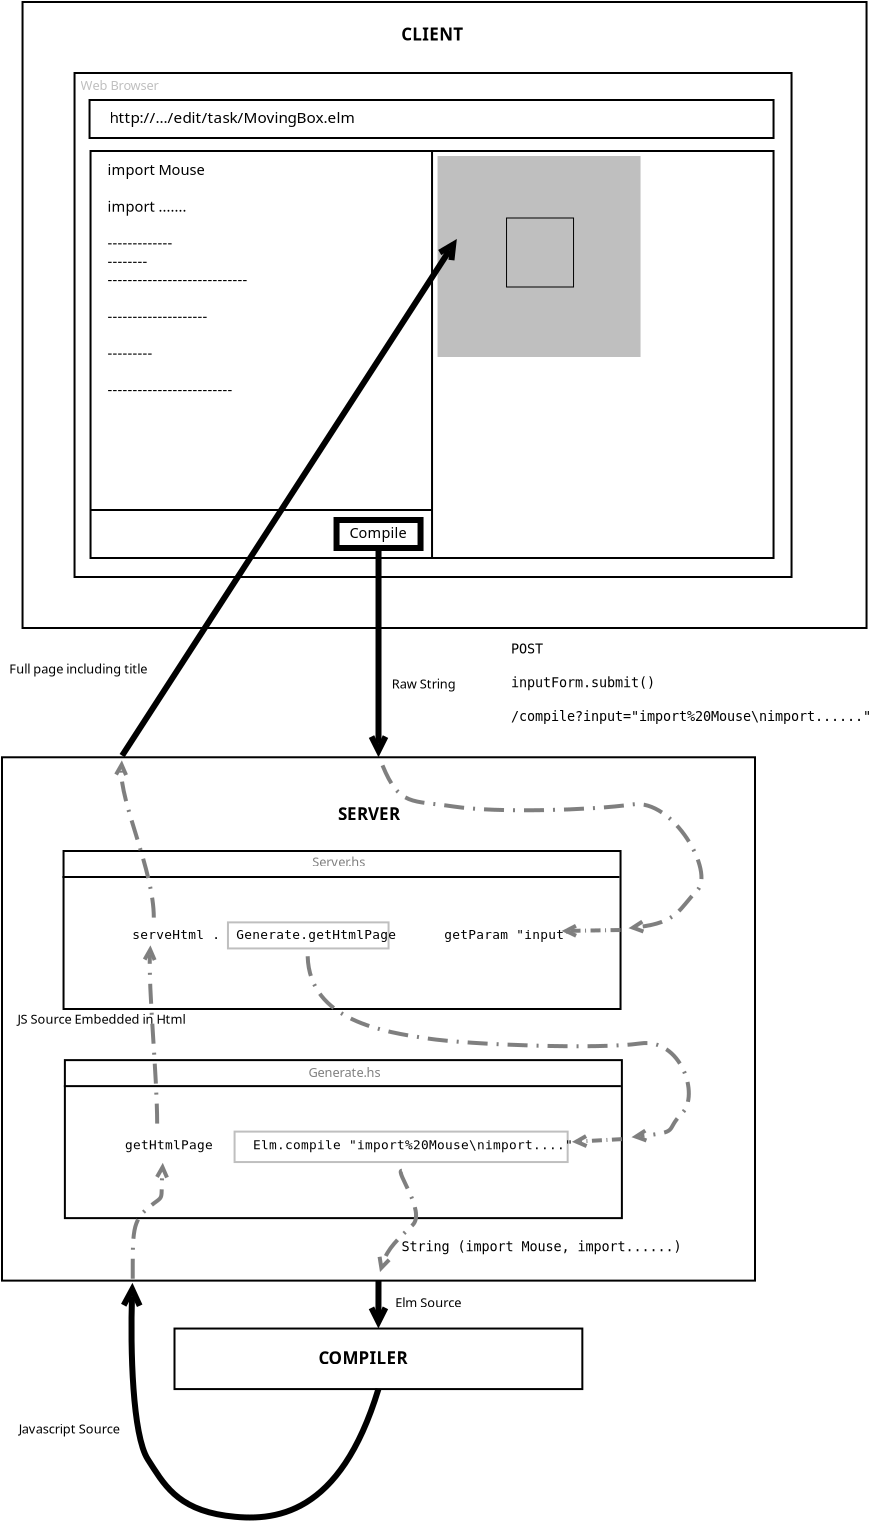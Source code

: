 <?xml version="1.0" encoding="UTF-8"?>
<dia:diagram xmlns:dia="http://www.lysator.liu.se/~alla/dia/">
  <dia:layer name="Background" visible="true" active="true">
    <dia:group>
      <dia:object type="Standard - Box" version="0" id="O0">
        <dia:attribute name="obj_pos">
          <dia:point val="6.7,1.2"/>
        </dia:attribute>
        <dia:attribute name="obj_bb">
          <dia:rectangle val="6.65,1.15;48.95,32.55"/>
        </dia:attribute>
        <dia:attribute name="elem_corner">
          <dia:point val="6.7,1.2"/>
        </dia:attribute>
        <dia:attribute name="elem_width">
          <dia:real val="42.2"/>
        </dia:attribute>
        <dia:attribute name="elem_height">
          <dia:real val="31.3"/>
        </dia:attribute>
        <dia:attribute name="show_background">
          <dia:boolean val="true"/>
        </dia:attribute>
      </dia:object>
      <dia:group>
        <dia:group>
          <dia:group>
            <dia:object type="Standard - Box" version="0" id="O1">
              <dia:attribute name="obj_pos">
                <dia:point val="9.3,4.75"/>
              </dia:attribute>
              <dia:attribute name="obj_bb">
                <dia:rectangle val="9.25,4.7;45.2,30"/>
              </dia:attribute>
              <dia:attribute name="elem_corner">
                <dia:point val="9.3,4.75"/>
              </dia:attribute>
              <dia:attribute name="elem_width">
                <dia:real val="35.85"/>
              </dia:attribute>
              <dia:attribute name="elem_height">
                <dia:real val="25.2"/>
              </dia:attribute>
              <dia:attribute name="show_background">
                <dia:boolean val="true"/>
              </dia:attribute>
            </dia:object>
            <dia:object type="Standard - Box" version="0" id="O2">
              <dia:attribute name="obj_pos">
                <dia:point val="10.05,6.1"/>
              </dia:attribute>
              <dia:attribute name="obj_bb">
                <dia:rectangle val="10,6.05;44.3,8.05"/>
              </dia:attribute>
              <dia:attribute name="elem_corner">
                <dia:point val="10.05,6.1"/>
              </dia:attribute>
              <dia:attribute name="elem_width">
                <dia:real val="34.2"/>
              </dia:attribute>
              <dia:attribute name="elem_height">
                <dia:real val="1.9"/>
              </dia:attribute>
              <dia:attribute name="show_background">
                <dia:boolean val="true"/>
              </dia:attribute>
            </dia:object>
            <dia:object type="Standard - Text" version="1" id="O3">
              <dia:attribute name="obj_pos">
                <dia:point val="11.05,7.25"/>
              </dia:attribute>
              <dia:attribute name="obj_bb">
                <dia:rectangle val="11.05,6.54;23.823,7.433"/>
              </dia:attribute>
              <dia:attribute name="text">
                <dia:composite type="text">
                  <dia:attribute name="string">
                    <dia:string>#http://.../edit/task/MovingBox.elm#</dia:string>
                  </dia:attribute>
                  <dia:attribute name="font">
                    <dia:font family="sans" style="0" name="Helvetica"/>
                  </dia:attribute>
                  <dia:attribute name="height">
                    <dia:real val="0.955"/>
                  </dia:attribute>
                  <dia:attribute name="pos">
                    <dia:point val="11.05,7.25"/>
                  </dia:attribute>
                  <dia:attribute name="color">
                    <dia:color val="#000000"/>
                  </dia:attribute>
                  <dia:attribute name="alignment">
                    <dia:enum val="0"/>
                  </dia:attribute>
                </dia:composite>
              </dia:attribute>
              <dia:attribute name="valign">
                <dia:enum val="3"/>
              </dia:attribute>
            </dia:object>
          </dia:group>
          <dia:object type="Standard - Box" version="0" id="O4">
            <dia:attribute name="obj_pos">
              <dia:point val="10.1,8.65"/>
            </dia:attribute>
            <dia:attribute name="obj_bb">
              <dia:rectangle val="10.05,8.6;44.3,29.05"/>
            </dia:attribute>
            <dia:attribute name="elem_corner">
              <dia:point val="10.1,8.65"/>
            </dia:attribute>
            <dia:attribute name="elem_width">
              <dia:real val="34.15"/>
            </dia:attribute>
            <dia:attribute name="elem_height">
              <dia:real val="20.35"/>
            </dia:attribute>
            <dia:attribute name="show_background">
              <dia:boolean val="true"/>
            </dia:attribute>
          </dia:object>
        </dia:group>
        <dia:object type="Standard - Line" version="0" id="O5">
          <dia:attribute name="obj_pos">
            <dia:point val="27.175,8.65"/>
          </dia:attribute>
          <dia:attribute name="obj_bb">
            <dia:rectangle val="27.125,8.6;27.225,29.05"/>
          </dia:attribute>
          <dia:attribute name="conn_endpoints">
            <dia:point val="27.175,8.65"/>
            <dia:point val="27.175,29"/>
          </dia:attribute>
          <dia:attribute name="numcp">
            <dia:int val="1"/>
          </dia:attribute>
        </dia:object>
        <dia:object type="Standard - Line" version="0" id="O6">
          <dia:attribute name="obj_pos">
            <dia:point val="27.225,17.35"/>
          </dia:attribute>
          <dia:attribute name="obj_bb">
            <dia:rectangle val="27.225,17.35;27.225,17.35"/>
          </dia:attribute>
          <dia:attribute name="conn_endpoints">
            <dia:point val="27.225,17.35"/>
            <dia:point val="27.225,17.35"/>
          </dia:attribute>
          <dia:attribute name="numcp">
            <dia:int val="1"/>
          </dia:attribute>
        </dia:object>
      </dia:group>
      <dia:object type="Standard - Text" version="1" id="O7">
        <dia:attribute name="obj_pos">
          <dia:point val="27.225,17.35"/>
        </dia:attribute>
        <dia:attribute name="obj_bb">
          <dia:rectangle val="27.225,16.755;27.225,17.503"/>
        </dia:attribute>
        <dia:attribute name="text">
          <dia:composite type="text">
            <dia:attribute name="string">
              <dia:string>##</dia:string>
            </dia:attribute>
            <dia:attribute name="font">
              <dia:font family="sans" style="0" name="Helvetica"/>
            </dia:attribute>
            <dia:attribute name="height">
              <dia:real val="0.8"/>
            </dia:attribute>
            <dia:attribute name="pos">
              <dia:point val="27.225,17.35"/>
            </dia:attribute>
            <dia:attribute name="color">
              <dia:color val="#000000"/>
            </dia:attribute>
            <dia:attribute name="alignment">
              <dia:enum val="0"/>
            </dia:attribute>
          </dia:composite>
        </dia:attribute>
        <dia:attribute name="valign">
          <dia:enum val="3"/>
        </dia:attribute>
      </dia:object>
      <dia:object type="Standard - Text" version="1" id="O8">
        <dia:attribute name="obj_pos">
          <dia:point val="27.225,17.35"/>
        </dia:attribute>
        <dia:attribute name="obj_bb">
          <dia:rectangle val="27.225,16.755;27.225,17.503"/>
        </dia:attribute>
        <dia:attribute name="text">
          <dia:composite type="text">
            <dia:attribute name="string">
              <dia:string>##</dia:string>
            </dia:attribute>
            <dia:attribute name="font">
              <dia:font family="sans" style="0" name="Helvetica"/>
            </dia:attribute>
            <dia:attribute name="height">
              <dia:real val="0.8"/>
            </dia:attribute>
            <dia:attribute name="pos">
              <dia:point val="27.225,17.35"/>
            </dia:attribute>
            <dia:attribute name="color">
              <dia:color val="#000000"/>
            </dia:attribute>
            <dia:attribute name="alignment">
              <dia:enum val="0"/>
            </dia:attribute>
          </dia:composite>
        </dia:attribute>
        <dia:attribute name="valign">
          <dia:enum val="3"/>
        </dia:attribute>
      </dia:object>
      <dia:object type="Standard - Text" version="1" id="O9">
        <dia:attribute name="obj_pos">
          <dia:point val="10.95,9.85"/>
        </dia:attribute>
        <dia:attribute name="obj_bb">
          <dia:rectangle val="10.95,9.168;18.37,21.023"/>
        </dia:attribute>
        <dia:attribute name="text">
          <dia:composite type="text">
            <dia:attribute name="string">
              <dia:string>#import Mouse

import ....... 

-------------
--------
----------------------------

--------------------

---------

-------------------------#</dia:string>
            </dia:attribute>
            <dia:attribute name="font">
              <dia:font family="sans" style="0" name="Helvetica"/>
            </dia:attribute>
            <dia:attribute name="height">
              <dia:real val="0.917"/>
            </dia:attribute>
            <dia:attribute name="pos">
              <dia:point val="10.95,9.85"/>
            </dia:attribute>
            <dia:attribute name="color">
              <dia:color val="#000000"/>
            </dia:attribute>
            <dia:attribute name="alignment">
              <dia:enum val="0"/>
            </dia:attribute>
          </dia:composite>
        </dia:attribute>
        <dia:attribute name="valign">
          <dia:enum val="3"/>
        </dia:attribute>
      </dia:object>
      <dia:object type="Standard - Box" version="0" id="O10">
        <dia:attribute name="obj_pos">
          <dia:point val="22.4,27.1"/>
        </dia:attribute>
        <dia:attribute name="obj_bb">
          <dia:rectangle val="22.25,26.95;26.75,28.65"/>
        </dia:attribute>
        <dia:attribute name="elem_corner">
          <dia:point val="22.4,27.1"/>
        </dia:attribute>
        <dia:attribute name="elem_width">
          <dia:real val="4.2"/>
        </dia:attribute>
        <dia:attribute name="elem_height">
          <dia:real val="1.4"/>
        </dia:attribute>
        <dia:attribute name="border_width">
          <dia:real val="0.3"/>
        </dia:attribute>
        <dia:attribute name="show_background">
          <dia:boolean val="true"/>
        </dia:attribute>
      </dia:object>
      <dia:object type="Standard - Text" version="1" id="O11">
        <dia:attribute name="obj_pos">
          <dia:point val="23.05,28"/>
        </dia:attribute>
        <dia:attribute name="obj_bb">
          <dia:rectangle val="23.05,27.325;26.012,28.172"/>
        </dia:attribute>
        <dia:attribute name="text">
          <dia:composite type="text">
            <dia:attribute name="string">
              <dia:string>#Compile#</dia:string>
            </dia:attribute>
            <dia:attribute name="font">
              <dia:font family="sans" style="0" name="Helvetica"/>
            </dia:attribute>
            <dia:attribute name="height">
              <dia:real val="0.906"/>
            </dia:attribute>
            <dia:attribute name="pos">
              <dia:point val="23.05,28"/>
            </dia:attribute>
            <dia:attribute name="color">
              <dia:color val="#000000"/>
            </dia:attribute>
            <dia:attribute name="alignment">
              <dia:enum val="0"/>
            </dia:attribute>
          </dia:composite>
        </dia:attribute>
        <dia:attribute name="valign">
          <dia:enum val="3"/>
        </dia:attribute>
      </dia:object>
      <dia:object type="Standard - Line" version="0" id="O12">
        <dia:attribute name="obj_pos">
          <dia:point val="27.2,26.6"/>
        </dia:attribute>
        <dia:attribute name="obj_bb">
          <dia:rectangle val="10.05,26.55;27.25,26.65"/>
        </dia:attribute>
        <dia:attribute name="conn_endpoints">
          <dia:point val="27.2,26.6"/>
          <dia:point val="10.1,26.6"/>
        </dia:attribute>
        <dia:attribute name="numcp">
          <dia:int val="1"/>
        </dia:attribute>
      </dia:object>
      <dia:object type="Standard - Box" version="0" id="O13">
        <dia:attribute name="obj_pos">
          <dia:point val="27.5,8.95"/>
        </dia:attribute>
        <dia:attribute name="obj_bb">
          <dia:rectangle val="27.45,8.9;37.6,18.95"/>
        </dia:attribute>
        <dia:attribute name="elem_corner">
          <dia:point val="27.5,8.95"/>
        </dia:attribute>
        <dia:attribute name="elem_width">
          <dia:real val="10.05"/>
        </dia:attribute>
        <dia:attribute name="elem_height">
          <dia:real val="9.95"/>
        </dia:attribute>
        <dia:attribute name="border_width">
          <dia:real val="0.1"/>
        </dia:attribute>
        <dia:attribute name="border_color">
          <dia:color val="#bfbfbf"/>
        </dia:attribute>
        <dia:attribute name="inner_color">
          <dia:color val="#bfbfbf"/>
        </dia:attribute>
        <dia:attribute name="show_background">
          <dia:boolean val="true"/>
        </dia:attribute>
      </dia:object>
      <dia:object type="Standard - Box" version="0" id="O14">
        <dia:attribute name="obj_pos">
          <dia:point val="30.9,12"/>
        </dia:attribute>
        <dia:attribute name="obj_bb">
          <dia:rectangle val="30.875,11.975;34.275,15.475"/>
        </dia:attribute>
        <dia:attribute name="elem_corner">
          <dia:point val="30.9,12"/>
        </dia:attribute>
        <dia:attribute name="elem_width">
          <dia:real val="3.35"/>
        </dia:attribute>
        <dia:attribute name="elem_height">
          <dia:real val="3.45"/>
        </dia:attribute>
        <dia:attribute name="border_width">
          <dia:real val="0.05"/>
        </dia:attribute>
        <dia:attribute name="inner_color">
          <dia:color val="#bfbfbf"/>
        </dia:attribute>
        <dia:attribute name="show_background">
          <dia:boolean val="true"/>
        </dia:attribute>
      </dia:object>
      <dia:object type="Standard - Text" version="1" id="O15">
        <dia:attribute name="obj_pos">
          <dia:point val="25.635,3.12"/>
        </dia:attribute>
        <dia:attribute name="obj_bb">
          <dia:rectangle val="25.635,2.33;28.983,3.322"/>
        </dia:attribute>
        <dia:attribute name="text">
          <dia:composite type="text">
            <dia:attribute name="string">
              <dia:string>#CLIENT#</dia:string>
            </dia:attribute>
            <dia:attribute name="font">
              <dia:font family="sans" style="80" name="Helvetica-Bold"/>
            </dia:attribute>
            <dia:attribute name="height">
              <dia:real val="1.061"/>
            </dia:attribute>
            <dia:attribute name="pos">
              <dia:point val="25.635,3.12"/>
            </dia:attribute>
            <dia:attribute name="color">
              <dia:color val="#000000"/>
            </dia:attribute>
            <dia:attribute name="alignment">
              <dia:enum val="0"/>
            </dia:attribute>
          </dia:composite>
        </dia:attribute>
        <dia:attribute name="valign">
          <dia:enum val="3"/>
        </dia:attribute>
      </dia:object>
      <dia:object type="Standard - Text" version="1" id="O16">
        <dia:attribute name="obj_pos">
          <dia:point val="9.6,5.6"/>
        </dia:attribute>
        <dia:attribute name="obj_bb">
          <dia:rectangle val="9.6,5.005;13.793,5.753"/>
        </dia:attribute>
        <dia:attribute name="text">
          <dia:composite type="text">
            <dia:attribute name="string">
              <dia:string>#Web Browser#</dia:string>
            </dia:attribute>
            <dia:attribute name="font">
              <dia:font family="sans" style="0" name="Helvetica"/>
            </dia:attribute>
            <dia:attribute name="height">
              <dia:real val="0.8"/>
            </dia:attribute>
            <dia:attribute name="pos">
              <dia:point val="9.6,5.6"/>
            </dia:attribute>
            <dia:attribute name="color">
              <dia:color val="#bfbfbf"/>
            </dia:attribute>
            <dia:attribute name="alignment">
              <dia:enum val="0"/>
            </dia:attribute>
          </dia:composite>
        </dia:attribute>
        <dia:attribute name="valign">
          <dia:enum val="3"/>
        </dia:attribute>
      </dia:object>
    </dia:group>
    <dia:object type="Standard - Box" version="0" id="O17">
      <dia:attribute name="obj_pos">
        <dia:point val="5.673,38.964"/>
      </dia:attribute>
      <dia:attribute name="obj_bb">
        <dia:rectangle val="5.623,38.914;43.373,65.18"/>
      </dia:attribute>
      <dia:attribute name="elem_corner">
        <dia:point val="5.673,38.964"/>
      </dia:attribute>
      <dia:attribute name="elem_width">
        <dia:real val="37.65"/>
      </dia:attribute>
      <dia:attribute name="elem_height">
        <dia:real val="26.167"/>
      </dia:attribute>
      <dia:attribute name="show_background">
        <dia:boolean val="true"/>
      </dia:attribute>
    </dia:object>
    <dia:group>
      <dia:object type="Standard - Box" version="0" id="O18">
        <dia:attribute name="obj_pos">
          <dia:point val="8.75,43.65"/>
        </dia:attribute>
        <dia:attribute name="obj_bb">
          <dia:rectangle val="8.7,43.6;36.65,51.6"/>
        </dia:attribute>
        <dia:attribute name="elem_corner">
          <dia:point val="8.75,43.65"/>
        </dia:attribute>
        <dia:attribute name="elem_width">
          <dia:real val="27.85"/>
        </dia:attribute>
        <dia:attribute name="elem_height">
          <dia:real val="7.9"/>
        </dia:attribute>
        <dia:attribute name="show_background">
          <dia:boolean val="true"/>
        </dia:attribute>
      </dia:object>
      <dia:object type="Standard - Line" version="0" id="O19">
        <dia:attribute name="obj_pos">
          <dia:point val="8.7,44.95"/>
        </dia:attribute>
        <dia:attribute name="obj_bb">
          <dia:rectangle val="8.65,44.9;36.6,45"/>
        </dia:attribute>
        <dia:attribute name="conn_endpoints">
          <dia:point val="8.7,44.95"/>
          <dia:point val="36.55,44.95"/>
        </dia:attribute>
        <dia:attribute name="numcp">
          <dia:int val="1"/>
        </dia:attribute>
      </dia:object>
    </dia:group>
    <dia:object type="Standard - Text" version="1" id="O20">
      <dia:attribute name="obj_pos">
        <dia:point val="21.191,44.424"/>
      </dia:attribute>
      <dia:attribute name="obj_bb">
        <dia:rectangle val="21.191,43.829;24.176,44.576"/>
      </dia:attribute>
      <dia:attribute name="text">
        <dia:composite type="text">
          <dia:attribute name="string">
            <dia:string>#Server.hs#</dia:string>
          </dia:attribute>
          <dia:attribute name="font">
            <dia:font family="sans" style="0" name="Helvetica"/>
          </dia:attribute>
          <dia:attribute name="height">
            <dia:real val="0.8"/>
          </dia:attribute>
          <dia:attribute name="pos">
            <dia:point val="21.191,44.424"/>
          </dia:attribute>
          <dia:attribute name="color">
            <dia:color val="#7f7f7f"/>
          </dia:attribute>
          <dia:attribute name="alignment">
            <dia:enum val="0"/>
          </dia:attribute>
        </dia:composite>
      </dia:attribute>
      <dia:attribute name="valign">
        <dia:enum val="3"/>
      </dia:attribute>
    </dia:object>
    <dia:object type="Standard - Box" version="0" id="O21">
      <dia:attribute name="obj_pos">
        <dia:point val="16.971,47.219"/>
      </dia:attribute>
      <dia:attribute name="obj_bb">
        <dia:rectangle val="16.921,47.169;25.051,48.573"/>
      </dia:attribute>
      <dia:attribute name="elem_corner">
        <dia:point val="16.971,47.219"/>
      </dia:attribute>
      <dia:attribute name="elem_width">
        <dia:real val="8.03"/>
      </dia:attribute>
      <dia:attribute name="elem_height">
        <dia:real val="1.303"/>
      </dia:attribute>
      <dia:attribute name="border_width">
        <dia:real val="0.1"/>
      </dia:attribute>
      <dia:attribute name="border_color">
        <dia:color val="#bfbfbf"/>
      </dia:attribute>
      <dia:attribute name="show_background">
        <dia:boolean val="true"/>
      </dia:attribute>
    </dia:object>
    <dia:object type="Standard - Text" version="1" id="O22">
      <dia:attribute name="obj_pos">
        <dia:point val="12.18,48.05"/>
      </dia:attribute>
      <dia:attribute name="obj_bb">
        <dia:rectangle val="12.18,47.436;33.373,48.24"/>
      </dia:attribute>
      <dia:attribute name="text">
        <dia:composite type="text">
          <dia:attribute name="string">
            <dia:string>#serveHtml .  Generate.getHtmlPage      getParam "input"#</dia:string>
          </dia:attribute>
          <dia:attribute name="font">
            <dia:font family="monospace" style="0" name="Courier"/>
          </dia:attribute>
          <dia:attribute name="height">
            <dia:real val="0.8"/>
          </dia:attribute>
          <dia:attribute name="pos">
            <dia:point val="12.18,48.05"/>
          </dia:attribute>
          <dia:attribute name="color">
            <dia:color val="#000000"/>
          </dia:attribute>
          <dia:attribute name="alignment">
            <dia:enum val="0"/>
          </dia:attribute>
        </dia:composite>
      </dia:attribute>
      <dia:attribute name="valign">
        <dia:enum val="3"/>
      </dia:attribute>
    </dia:object>
    <dia:object type="Standard - Text" version="1" id="O23">
      <dia:attribute name="obj_pos">
        <dia:point val="22.472,42.108"/>
      </dia:attribute>
      <dia:attribute name="obj_bb">
        <dia:rectangle val="22.472,41.318;26.207,42.31"/>
      </dia:attribute>
      <dia:attribute name="text">
        <dia:composite type="text">
          <dia:attribute name="string">
            <dia:string>#SERVER#</dia:string>
          </dia:attribute>
          <dia:attribute name="font">
            <dia:font family="sans" style="80" name="Helvetica-Bold"/>
          </dia:attribute>
          <dia:attribute name="height">
            <dia:real val="1.061"/>
          </dia:attribute>
          <dia:attribute name="pos">
            <dia:point val="22.472,42.108"/>
          </dia:attribute>
          <dia:attribute name="color">
            <dia:color val="#000000"/>
          </dia:attribute>
          <dia:attribute name="alignment">
            <dia:enum val="0"/>
          </dia:attribute>
        </dia:composite>
      </dia:attribute>
      <dia:attribute name="valign">
        <dia:enum val="3"/>
      </dia:attribute>
    </dia:object>
    <dia:object type="Standard - BezierLine" version="0" id="O24">
      <dia:attribute name="obj_pos">
        <dia:point val="24.699,39.369"/>
      </dia:attribute>
      <dia:attribute name="obj_bb">
        <dia:rectangle val="24.569,39.239;40.746,47.825"/>
      </dia:attribute>
      <dia:attribute name="bez_points">
        <dia:point val="24.699,39.369"/>
        <dia:point val="25.54,41.43"/>
        <dia:point val="26.158,41.108"/>
        <dia:point val="28.27,41.428"/>
        <dia:point val="30.381,41.748"/>
        <dia:point val="35.146,41.62"/>
        <dia:point val="37.196,41.32"/>
        <dia:point val="39.246,41.02"/>
        <dia:point val="41.331,44.722"/>
        <dia:point val="40.431,45.622"/>
        <dia:point val="39.531,46.522"/>
        <dia:point val="39.493,47.228"/>
        <dia:point val="36.998,47.508"/>
      </dia:attribute>
      <dia:attribute name="corner_types">
        <dia:enum val="0"/>
        <dia:enum val="0"/>
        <dia:enum val="0"/>
        <dia:enum val="1"/>
        <dia:enum val="0"/>
      </dia:attribute>
      <dia:attribute name="line_color">
        <dia:color val="#7f7f7f"/>
      </dia:attribute>
      <dia:attribute name="line_width">
        <dia:real val="0.2"/>
      </dia:attribute>
      <dia:attribute name="line_style">
        <dia:enum val="2"/>
      </dia:attribute>
      <dia:attribute name="end_arrow">
        <dia:enum val="1"/>
      </dia:attribute>
      <dia:attribute name="end_arrow_length">
        <dia:real val="0.5"/>
      </dia:attribute>
      <dia:attribute name="end_arrow_width">
        <dia:real val="0.5"/>
      </dia:attribute>
    </dia:object>
    <dia:object type="Standard - Line" version="0" id="O25">
      <dia:attribute name="obj_pos">
        <dia:point val="24.5,28.64"/>
      </dia:attribute>
      <dia:attribute name="obj_bb">
        <dia:rectangle val="23.905,28.489;25.091,39.299"/>
      </dia:attribute>
      <dia:attribute name="conn_endpoints">
        <dia:point val="24.5,28.64"/>
        <dia:point val="24.498,38.964"/>
      </dia:attribute>
      <dia:attribute name="numcp">
        <dia:int val="1"/>
      </dia:attribute>
      <dia:attribute name="line_width">
        <dia:real val="0.3"/>
      </dia:attribute>
      <dia:attribute name="end_arrow">
        <dia:enum val="1"/>
      </dia:attribute>
      <dia:attribute name="end_arrow_length">
        <dia:real val="0.7"/>
      </dia:attribute>
      <dia:attribute name="end_arrow_width">
        <dia:real val="0.7"/>
      </dia:attribute>
      <dia:connections>
        <dia:connection handle="0" to="O10" connection="8"/>
        <dia:connection handle="1" to="O17" connection="1"/>
      </dia:connections>
    </dia:object>
    <dia:object type="Standard - Text" version="1" id="O26">
      <dia:attribute name="obj_pos">
        <dia:point val="31.119,33.779"/>
      </dia:attribute>
      <dia:attribute name="obj_bb">
        <dia:rectangle val="31.119,33.151;49.343,37.309"/>
      </dia:attribute>
      <dia:attribute name="text">
        <dia:composite type="text">
          <dia:attribute name="string">
            <dia:string>#POST 

inputForm.submit()

/compile?input="import%20Mouse\nimport......"#</dia:string>
          </dia:attribute>
          <dia:attribute name="font">
            <dia:font family="monospace" style="0" name="Courier"/>
          </dia:attribute>
          <dia:attribute name="height">
            <dia:real val="0.842"/>
          </dia:attribute>
          <dia:attribute name="pos">
            <dia:point val="31.119,33.779"/>
          </dia:attribute>
          <dia:attribute name="color">
            <dia:color val="#000000"/>
          </dia:attribute>
          <dia:attribute name="alignment">
            <dia:enum val="0"/>
          </dia:attribute>
        </dia:composite>
      </dia:attribute>
      <dia:attribute name="valign">
        <dia:enum val="3"/>
      </dia:attribute>
    </dia:object>
    <dia:object type="Standard - Line" version="0" id="O27">
      <dia:attribute name="obj_pos">
        <dia:point val="36.6,47.6"/>
      </dia:attribute>
      <dia:attribute name="obj_bb">
        <dia:rectangle val="33.426,47.228;36.702,48.052"/>
      </dia:attribute>
      <dia:attribute name="conn_endpoints">
        <dia:point val="36.6,47.6"/>
        <dia:point val="33.65,47.65"/>
      </dia:attribute>
      <dia:attribute name="numcp">
        <dia:int val="1"/>
      </dia:attribute>
      <dia:attribute name="line_color">
        <dia:color val="#7f7f7f"/>
      </dia:attribute>
      <dia:attribute name="line_width">
        <dia:real val="0.2"/>
      </dia:attribute>
      <dia:attribute name="line_style">
        <dia:enum val="2"/>
      </dia:attribute>
      <dia:attribute name="end_arrow">
        <dia:enum val="1"/>
      </dia:attribute>
      <dia:attribute name="end_arrow_length">
        <dia:real val="0.5"/>
      </dia:attribute>
      <dia:attribute name="end_arrow_width">
        <dia:real val="0.5"/>
      </dia:attribute>
      <dia:attribute name="dashlength">
        <dia:real val="0.5"/>
      </dia:attribute>
      <dia:connections>
        <dia:connection handle="0" to="O18" connection="4"/>
      </dia:connections>
    </dia:object>
    <dia:group>
      <dia:object type="Standard - Box" version="0" id="O28">
        <dia:attribute name="obj_pos">
          <dia:point val="8.817,54.106"/>
        </dia:attribute>
        <dia:attribute name="obj_bb">
          <dia:rectangle val="8.767,54.056;36.717,62.056"/>
        </dia:attribute>
        <dia:attribute name="elem_corner">
          <dia:point val="8.817,54.106"/>
        </dia:attribute>
        <dia:attribute name="elem_width">
          <dia:real val="27.85"/>
        </dia:attribute>
        <dia:attribute name="elem_height">
          <dia:real val="7.9"/>
        </dia:attribute>
        <dia:attribute name="show_background">
          <dia:boolean val="true"/>
        </dia:attribute>
      </dia:object>
      <dia:object type="Standard - Line" version="0" id="O29">
        <dia:attribute name="obj_pos">
          <dia:point val="8.767,55.406"/>
        </dia:attribute>
        <dia:attribute name="obj_bb">
          <dia:rectangle val="8.717,55.356;36.667,55.456"/>
        </dia:attribute>
        <dia:attribute name="conn_endpoints">
          <dia:point val="8.767,55.406"/>
          <dia:point val="36.617,55.406"/>
        </dia:attribute>
        <dia:attribute name="numcp">
          <dia:int val="1"/>
        </dia:attribute>
      </dia:object>
    </dia:group>
    <dia:object type="Standard - Text" version="1" id="O30">
      <dia:attribute name="obj_pos">
        <dia:point val="20.994,54.945"/>
      </dia:attribute>
      <dia:attribute name="obj_bb">
        <dia:rectangle val="20.994,54.331;24.943,55.135"/>
      </dia:attribute>
      <dia:attribute name="text">
        <dia:composite type="text">
          <dia:attribute name="string">
            <dia:string>#Generate.hs#</dia:string>
          </dia:attribute>
          <dia:attribute name="font">
            <dia:font family="sans" style="0" name="Helvetica"/>
          </dia:attribute>
          <dia:attribute name="height">
            <dia:real val="0.8"/>
          </dia:attribute>
          <dia:attribute name="pos">
            <dia:point val="20.994,54.945"/>
          </dia:attribute>
          <dia:attribute name="color">
            <dia:color val="#7f7f7f"/>
          </dia:attribute>
          <dia:attribute name="alignment">
            <dia:enum val="0"/>
          </dia:attribute>
        </dia:composite>
      </dia:attribute>
      <dia:attribute name="valign">
        <dia:enum val="3"/>
      </dia:attribute>
    </dia:object>
    <dia:object type="Standard - BezierLine" version="0" id="O31">
      <dia:attribute name="obj_pos">
        <dia:point val="20.957,48.913"/>
      </dia:attribute>
      <dia:attribute name="obj_bb">
        <dia:rectangle val="20.855,48.811;40.114,58.275"/>
      </dia:attribute>
      <dia:attribute name="bez_points">
        <dia:point val="20.957,48.913"/>
        <dia:point val="21.041,52.151"/>
        <dia:point val="24.823,52.702"/>
        <dia:point val="26.935,53.022"/>
        <dia:point val="29.047,53.342"/>
        <dia:point val="35.522,53.574"/>
        <dia:point val="37.572,53.274"/>
        <dia:point val="39.622,52.974"/>
        <dia:point val="40.575,55.864"/>
        <dia:point val="39.675,56.764"/>
        <dia:point val="38.775,57.663"/>
        <dia:point val="39.643,57.678"/>
        <dia:point val="37.148,57.958"/>
      </dia:attribute>
      <dia:attribute name="corner_types">
        <dia:enum val="0"/>
        <dia:enum val="0"/>
        <dia:enum val="0"/>
        <dia:enum val="0"/>
        <dia:enum val="0"/>
      </dia:attribute>
      <dia:attribute name="line_color">
        <dia:color val="#7f7f7f"/>
      </dia:attribute>
      <dia:attribute name="line_width">
        <dia:real val="0.2"/>
      </dia:attribute>
      <dia:attribute name="line_style">
        <dia:enum val="2"/>
      </dia:attribute>
      <dia:attribute name="end_arrow">
        <dia:enum val="1"/>
      </dia:attribute>
      <dia:attribute name="end_arrow_length">
        <dia:real val="0.5"/>
      </dia:attribute>
      <dia:attribute name="end_arrow_width">
        <dia:real val="0.5"/>
      </dia:attribute>
    </dia:object>
    <dia:object type="Standard - Box" version="0" id="O32">
      <dia:attribute name="obj_pos">
        <dia:point val="17.302,57.68"/>
      </dia:attribute>
      <dia:attribute name="obj_bb">
        <dia:rectangle val="17.252,57.63;34.006,59.252"/>
      </dia:attribute>
      <dia:attribute name="elem_corner">
        <dia:point val="17.302,57.68"/>
      </dia:attribute>
      <dia:attribute name="elem_width">
        <dia:real val="16.654"/>
      </dia:attribute>
      <dia:attribute name="elem_height">
        <dia:real val="1.522"/>
      </dia:attribute>
      <dia:attribute name="border_width">
        <dia:real val="0.1"/>
      </dia:attribute>
      <dia:attribute name="border_color">
        <dia:color val="#bfbfbf"/>
      </dia:attribute>
      <dia:attribute name="show_background">
        <dia:boolean val="true"/>
      </dia:attribute>
    </dia:object>
    <dia:object type="Standard - Line" version="0" id="O33">
      <dia:attribute name="obj_pos">
        <dia:point val="36.667,58.056"/>
      </dia:attribute>
      <dia:attribute name="obj_bb">
        <dia:rectangle val="33.943,57.749;36.773,58.571"/>
      </dia:attribute>
      <dia:attribute name="conn_endpoints">
        <dia:point val="36.667,58.056"/>
        <dia:point val="34.167,58.193"/>
      </dia:attribute>
      <dia:attribute name="numcp">
        <dia:int val="1"/>
      </dia:attribute>
      <dia:attribute name="line_color">
        <dia:color val="#7f7f7f"/>
      </dia:attribute>
      <dia:attribute name="line_width">
        <dia:real val="0.2"/>
      </dia:attribute>
      <dia:attribute name="line_style">
        <dia:enum val="2"/>
      </dia:attribute>
      <dia:attribute name="end_arrow">
        <dia:enum val="1"/>
      </dia:attribute>
      <dia:attribute name="end_arrow_length">
        <dia:real val="0.5"/>
      </dia:attribute>
      <dia:attribute name="end_arrow_width">
        <dia:real val="0.5"/>
      </dia:attribute>
      <dia:attribute name="dashlength">
        <dia:real val="0.5"/>
      </dia:attribute>
      <dia:connections>
        <dia:connection handle="0" to="O28" connection="4"/>
      </dia:connections>
    </dia:object>
    <dia:object type="Standard - Text" version="1" id="O34">
      <dia:attribute name="obj_pos">
        <dia:point val="11.828,58.561"/>
      </dia:attribute>
      <dia:attribute name="obj_bb">
        <dia:rectangle val="11.828,57.947;33.407,58.751"/>
      </dia:attribute>
      <dia:attribute name="text">
        <dia:composite type="text">
          <dia:attribute name="string">
            <dia:string>#getHtmlPage     Elm.compile "import%20Mouse\nimport...."#</dia:string>
          </dia:attribute>
          <dia:attribute name="font">
            <dia:font family="monospace" style="0" name="Courier"/>
          </dia:attribute>
          <dia:attribute name="height">
            <dia:real val="0.8"/>
          </dia:attribute>
          <dia:attribute name="pos">
            <dia:point val="11.828,58.561"/>
          </dia:attribute>
          <dia:attribute name="color">
            <dia:color val="#000000"/>
          </dia:attribute>
          <dia:attribute name="alignment">
            <dia:enum val="0"/>
          </dia:attribute>
        </dia:composite>
      </dia:attribute>
      <dia:attribute name="valign">
        <dia:enum val="3"/>
      </dia:attribute>
    </dia:object>
    <dia:object type="Standard - Box" version="0" id="O35">
      <dia:attribute name="obj_pos">
        <dia:point val="14.298,67.527"/>
      </dia:attribute>
      <dia:attribute name="obj_bb">
        <dia:rectangle val="14.248,67.477;34.74,70.604"/>
      </dia:attribute>
      <dia:attribute name="elem_corner">
        <dia:point val="14.298,67.527"/>
      </dia:attribute>
      <dia:attribute name="elem_width">
        <dia:real val="20.392"/>
      </dia:attribute>
      <dia:attribute name="elem_height">
        <dia:real val="3.027"/>
      </dia:attribute>
      <dia:attribute name="show_background">
        <dia:boolean val="true"/>
      </dia:attribute>
    </dia:object>
    <dia:object type="Standard - Text" version="1" id="O36">
      <dia:attribute name="obj_pos">
        <dia:point val="24.118,71.9"/>
      </dia:attribute>
      <dia:attribute name="obj_bb">
        <dia:rectangle val="24.118,71.305;24.118,72.052"/>
      </dia:attribute>
      <dia:attribute name="text">
        <dia:composite type="text">
          <dia:attribute name="string">
            <dia:string>##</dia:string>
          </dia:attribute>
          <dia:attribute name="font">
            <dia:font family="sans" style="0" name="Helvetica"/>
          </dia:attribute>
          <dia:attribute name="height">
            <dia:real val="0.8"/>
          </dia:attribute>
          <dia:attribute name="pos">
            <dia:point val="24.118,71.9"/>
          </dia:attribute>
          <dia:attribute name="color">
            <dia:color val="#000000"/>
          </dia:attribute>
          <dia:attribute name="alignment">
            <dia:enum val="0"/>
          </dia:attribute>
        </dia:composite>
      </dia:attribute>
      <dia:attribute name="valign">
        <dia:enum val="3"/>
      </dia:attribute>
    </dia:object>
    <dia:object type="Standard - Text" version="1" id="O37">
      <dia:attribute name="obj_pos">
        <dia:point val="21.499,69.309"/>
      </dia:attribute>
      <dia:attribute name="obj_bb">
        <dia:rectangle val="21.499,68.519;26.399,69.512"/>
      </dia:attribute>
      <dia:attribute name="text">
        <dia:composite type="text">
          <dia:attribute name="string">
            <dia:string>#COMPILER#</dia:string>
          </dia:attribute>
          <dia:attribute name="font">
            <dia:font family="sans" style="80" name="Helvetica-Bold"/>
          </dia:attribute>
          <dia:attribute name="height">
            <dia:real val="1.061"/>
          </dia:attribute>
          <dia:attribute name="pos">
            <dia:point val="21.499,69.309"/>
          </dia:attribute>
          <dia:attribute name="color">
            <dia:color val="#000000"/>
          </dia:attribute>
          <dia:attribute name="alignment">
            <dia:enum val="0"/>
          </dia:attribute>
        </dia:composite>
      </dia:attribute>
      <dia:attribute name="valign">
        <dia:enum val="3"/>
      </dia:attribute>
    </dia:object>
    <dia:object type="Standard - BezierLine" version="0" id="O38">
      <dia:attribute name="obj_pos">
        <dia:point val="25.666,59.635"/>
      </dia:attribute>
      <dia:attribute name="obj_bb">
        <dia:rectangle val="24.426,59.535;26.477,64.705"/>
      </dia:attribute>
      <dia:attribute name="bez_points">
        <dia:point val="25.666,59.635"/>
        <dia:point val="25.291,59.635"/>
        <dia:point val="26.898,61.683"/>
        <dia:point val="26.198,62.358"/>
        <dia:point val="25.498,63.033"/>
        <dia:point val="24.952,63.503"/>
        <dia:point val="24.573,64.705"/>
      </dia:attribute>
      <dia:attribute name="corner_types">
        <dia:enum val="0"/>
        <dia:enum val="0"/>
        <dia:enum val="0"/>
      </dia:attribute>
      <dia:attribute name="line_color">
        <dia:color val="#7f7f7f"/>
      </dia:attribute>
      <dia:attribute name="line_width">
        <dia:real val="0.2"/>
      </dia:attribute>
      <dia:attribute name="line_style">
        <dia:enum val="2"/>
      </dia:attribute>
      <dia:attribute name="end_arrow">
        <dia:enum val="1"/>
      </dia:attribute>
      <dia:attribute name="end_arrow_length">
        <dia:real val="0.5"/>
      </dia:attribute>
      <dia:attribute name="end_arrow_width">
        <dia:real val="0.5"/>
      </dia:attribute>
    </dia:object>
    <dia:object type="Standard - Line" version="0" id="O39">
      <dia:attribute name="obj_pos">
        <dia:point val="24.498,65.13"/>
      </dia:attribute>
      <dia:attribute name="obj_bb">
        <dia:rectangle val="23.903,64.98;25.088,67.862"/>
      </dia:attribute>
      <dia:attribute name="conn_endpoints">
        <dia:point val="24.498,65.13"/>
        <dia:point val="24.494,67.527"/>
      </dia:attribute>
      <dia:attribute name="numcp">
        <dia:int val="1"/>
      </dia:attribute>
      <dia:attribute name="line_width">
        <dia:real val="0.3"/>
      </dia:attribute>
      <dia:attribute name="end_arrow">
        <dia:enum val="1"/>
      </dia:attribute>
      <dia:attribute name="end_arrow_length">
        <dia:real val="0.7"/>
      </dia:attribute>
      <dia:attribute name="end_arrow_width">
        <dia:real val="0.7"/>
      </dia:attribute>
      <dia:connections>
        <dia:connection handle="0" to="O17" connection="6"/>
        <dia:connection handle="1" to="O35" connection="1"/>
      </dia:connections>
    </dia:object>
    <dia:object type="Standard - Text" version="1" id="O40">
      <dia:attribute name="obj_pos">
        <dia:point val="25.642,63.663"/>
      </dia:attribute>
      <dia:attribute name="obj_bb">
        <dia:rectangle val="25.642,63.035;39.817,63.823"/>
      </dia:attribute>
      <dia:attribute name="text">
        <dia:composite type="text">
          <dia:attribute name="string">
            <dia:string>#String (import Mouse, import......)#</dia:string>
          </dia:attribute>
          <dia:attribute name="font">
            <dia:font family="monospace" style="0" name="Courier"/>
          </dia:attribute>
          <dia:attribute name="height">
            <dia:real val="0.842"/>
          </dia:attribute>
          <dia:attribute name="pos">
            <dia:point val="25.642,63.663"/>
          </dia:attribute>
          <dia:attribute name="color">
            <dia:color val="#000000"/>
          </dia:attribute>
          <dia:attribute name="alignment">
            <dia:enum val="0"/>
          </dia:attribute>
        </dia:composite>
      </dia:attribute>
      <dia:attribute name="valign">
        <dia:enum val="3"/>
      </dia:attribute>
    </dia:object>
    <dia:object type="Standard - BezierLine" version="0" id="O41">
      <dia:attribute name="obj_pos">
        <dia:point val="24.494,70.554"/>
      </dia:attribute>
      <dia:attribute name="obj_bb">
        <dia:rectangle val="11.511,65.24;24.681,77.126"/>
      </dia:attribute>
      <dia:attribute name="bez_points">
        <dia:point val="24.494,70.554"/>
        <dia:point val="22.567,76.884"/>
        <dia:point val="19.328,77.231"/>
        <dia:point val="16.86,76.884"/>
        <dia:point val="14.393,76.537"/>
        <dia:point val="13.738,75.264"/>
        <dia:point val="12.966,74.069"/>
        <dia:point val="12.195,72.874"/>
        <dia:point val="12.086,68.566"/>
        <dia:point val="12.195,65.24"/>
      </dia:attribute>
      <dia:attribute name="corner_types">
        <dia:enum val="0"/>
        <dia:enum val="0"/>
        <dia:enum val="0"/>
        <dia:enum val="0"/>
      </dia:attribute>
      <dia:attribute name="line_width">
        <dia:real val="0.3"/>
      </dia:attribute>
      <dia:attribute name="end_arrow">
        <dia:enum val="1"/>
      </dia:attribute>
      <dia:attribute name="end_arrow_length">
        <dia:real val="0.8"/>
      </dia:attribute>
      <dia:attribute name="end_arrow_width">
        <dia:real val="0.8"/>
      </dia:attribute>
      <dia:connections>
        <dia:connection handle="0" to="O35" connection="6"/>
      </dia:connections>
    </dia:object>
    <dia:object type="Standard - BezierLine" version="0" id="O42">
      <dia:attribute name="obj_pos">
        <dia:point val="12.21,65.037"/>
      </dia:attribute>
      <dia:attribute name="obj_bb">
        <dia:rectangle val="12.109,59.24;14.078,65.137"/>
      </dia:attribute>
      <dia:attribute name="bez_points">
        <dia:point val="12.21,65.037"/>
        <dia:point val="12.21,62.671"/>
        <dia:point val="12.177,62.152"/>
        <dia:point val="13.004,61.471"/>
        <dia:point val="13.831,60.79"/>
        <dia:point val="13.599,61.308"/>
        <dia:point val="13.712,59.24"/>
      </dia:attribute>
      <dia:attribute name="corner_types">
        <dia:enum val="0"/>
        <dia:enum val="0"/>
        <dia:enum val="0"/>
      </dia:attribute>
      <dia:attribute name="line_color">
        <dia:color val="#7f7f7f"/>
      </dia:attribute>
      <dia:attribute name="line_width">
        <dia:real val="0.2"/>
      </dia:attribute>
      <dia:attribute name="line_style">
        <dia:enum val="2"/>
      </dia:attribute>
      <dia:attribute name="end_arrow">
        <dia:enum val="1"/>
      </dia:attribute>
      <dia:attribute name="end_arrow_length">
        <dia:real val="0.5"/>
      </dia:attribute>
      <dia:attribute name="end_arrow_width">
        <dia:real val="0.5"/>
      </dia:attribute>
    </dia:object>
    <dia:object type="Standard - BezierLine" version="0" id="O43">
      <dia:attribute name="obj_pos">
        <dia:point val="13.263,46.979"/>
      </dia:attribute>
      <dia:attribute name="obj_bb">
        <dia:rectangle val="11.21,39.117;13.363,47.079"/>
      </dia:attribute>
      <dia:attribute name="bez_points">
        <dia:point val="13.263,46.979"/>
        <dia:point val="13.263,44.613"/>
        <dia:point val="11.553,41.185"/>
        <dia:point val="11.666,39.117"/>
      </dia:attribute>
      <dia:attribute name="corner_types">
        <dia:enum val="0"/>
        <dia:enum val="0"/>
      </dia:attribute>
      <dia:attribute name="line_color">
        <dia:color val="#7f7f7f"/>
      </dia:attribute>
      <dia:attribute name="line_width">
        <dia:real val="0.2"/>
      </dia:attribute>
      <dia:attribute name="line_style">
        <dia:enum val="2"/>
      </dia:attribute>
      <dia:attribute name="end_arrow">
        <dia:enum val="1"/>
      </dia:attribute>
      <dia:attribute name="end_arrow_length">
        <dia:real val="0.5"/>
      </dia:attribute>
      <dia:attribute name="end_arrow_width">
        <dia:real val="0.5"/>
      </dia:attribute>
    </dia:object>
    <dia:object type="Standard - BezierLine" version="0" id="O44">
      <dia:attribute name="obj_pos">
        <dia:point val="13.431,57.28"/>
      </dia:attribute>
      <dia:attribute name="obj_bb">
        <dia:rectangle val="12.639,48.367;13.531,57.38"/>
      </dia:attribute>
      <dia:attribute name="bez_points">
        <dia:point val="13.431,57.28"/>
        <dia:point val="13.431,54.913"/>
        <dia:point val="12.982,50.434"/>
        <dia:point val="13.095,48.367"/>
      </dia:attribute>
      <dia:attribute name="corner_types">
        <dia:enum val="0"/>
        <dia:enum val="0"/>
      </dia:attribute>
      <dia:attribute name="line_color">
        <dia:color val="#7f7f7f"/>
      </dia:attribute>
      <dia:attribute name="line_width">
        <dia:real val="0.2"/>
      </dia:attribute>
      <dia:attribute name="line_style">
        <dia:enum val="2"/>
      </dia:attribute>
      <dia:attribute name="end_arrow">
        <dia:enum val="1"/>
      </dia:attribute>
      <dia:attribute name="end_arrow_length">
        <dia:real val="0.5"/>
      </dia:attribute>
      <dia:attribute name="end_arrow_width">
        <dia:real val="0.5"/>
      </dia:attribute>
    </dia:object>
    <dia:object type="Standard - Line" version="0" id="O45">
      <dia:attribute name="obj_pos">
        <dia:point val="11.678,38.882"/>
      </dia:attribute>
      <dia:attribute name="obj_bb">
        <dia:rectangle val="11.471,12.766;28.623,39.09"/>
      </dia:attribute>
      <dia:attribute name="conn_endpoints">
        <dia:point val="11.678,38.882"/>
        <dia:point val="28.416,13.047"/>
      </dia:attribute>
      <dia:attribute name="numcp">
        <dia:int val="1"/>
      </dia:attribute>
      <dia:attribute name="line_width">
        <dia:real val="0.3"/>
      </dia:attribute>
      <dia:attribute name="end_arrow">
        <dia:enum val="1"/>
      </dia:attribute>
      <dia:attribute name="end_arrow_length">
        <dia:real val="0.7"/>
      </dia:attribute>
      <dia:attribute name="end_arrow_width">
        <dia:real val="0.7"/>
      </dia:attribute>
    </dia:object>
    <dia:object type="Standard - Text" version="1" id="O46">
      <dia:attribute name="obj_pos">
        <dia:point val="6.511,72.781"/>
      </dia:attribute>
      <dia:attribute name="obj_bb">
        <dia:rectangle val="6.511,72.186;12.051,72.934"/>
      </dia:attribute>
      <dia:attribute name="text">
        <dia:composite type="text">
          <dia:attribute name="string">
            <dia:string>#Javascript Source#</dia:string>
          </dia:attribute>
          <dia:attribute name="font">
            <dia:font family="sans" style="0" name="Helvetica"/>
          </dia:attribute>
          <dia:attribute name="height">
            <dia:real val="0.8"/>
          </dia:attribute>
          <dia:attribute name="pos">
            <dia:point val="6.511,72.781"/>
          </dia:attribute>
          <dia:attribute name="color">
            <dia:color val="#000000"/>
          </dia:attribute>
          <dia:attribute name="alignment">
            <dia:enum val="0"/>
          </dia:attribute>
        </dia:composite>
      </dia:attribute>
      <dia:attribute name="valign">
        <dia:enum val="3"/>
      </dia:attribute>
    </dia:object>
    <dia:object type="Standard - Text" version="1" id="O47">
      <dia:attribute name="obj_pos">
        <dia:point val="25.332,66.463"/>
      </dia:attribute>
      <dia:attribute name="obj_bb">
        <dia:rectangle val="25.332,65.868;28.939,66.615"/>
      </dia:attribute>
      <dia:attribute name="text">
        <dia:composite type="text">
          <dia:attribute name="string">
            <dia:string>#Elm Source#</dia:string>
          </dia:attribute>
          <dia:attribute name="font">
            <dia:font family="sans" style="0" name="Helvetica"/>
          </dia:attribute>
          <dia:attribute name="height">
            <dia:real val="0.8"/>
          </dia:attribute>
          <dia:attribute name="pos">
            <dia:point val="25.332,66.463"/>
          </dia:attribute>
          <dia:attribute name="color">
            <dia:color val="#000000"/>
          </dia:attribute>
          <dia:attribute name="alignment">
            <dia:enum val="0"/>
          </dia:attribute>
        </dia:composite>
      </dia:attribute>
      <dia:attribute name="valign">
        <dia:enum val="3"/>
      </dia:attribute>
    </dia:object>
    <dia:object type="Standard - Text" version="1" id="O48">
      <dia:attribute name="obj_pos">
        <dia:point val="6.446,52.29"/>
      </dia:attribute>
      <dia:attribute name="obj_bb">
        <dia:rectangle val="6.446,51.695;15.616,52.443"/>
      </dia:attribute>
      <dia:attribute name="text">
        <dia:composite type="text">
          <dia:attribute name="string">
            <dia:string>#JS Source Embedded in Html#</dia:string>
          </dia:attribute>
          <dia:attribute name="font">
            <dia:font family="sans" style="0" name="Helvetica"/>
          </dia:attribute>
          <dia:attribute name="height">
            <dia:real val="0.8"/>
          </dia:attribute>
          <dia:attribute name="pos">
            <dia:point val="6.446,52.29"/>
          </dia:attribute>
          <dia:attribute name="color">
            <dia:color val="#000000"/>
          </dia:attribute>
          <dia:attribute name="alignment">
            <dia:enum val="0"/>
          </dia:attribute>
        </dia:composite>
      </dia:attribute>
      <dia:attribute name="valign">
        <dia:enum val="3"/>
      </dia:attribute>
    </dia:object>
    <dia:object type="Standard - Text" version="1" id="O49">
      <dia:attribute name="obj_pos">
        <dia:point val="6.03,34.779"/>
      </dia:attribute>
      <dia:attribute name="obj_bb">
        <dia:rectangle val="6.03,34.184;13.497,34.932"/>
      </dia:attribute>
      <dia:attribute name="text">
        <dia:composite type="text">
          <dia:attribute name="string">
            <dia:string>#Full page including title#</dia:string>
          </dia:attribute>
          <dia:attribute name="font">
            <dia:font family="sans" style="0" name="Helvetica"/>
          </dia:attribute>
          <dia:attribute name="height">
            <dia:real val="0.8"/>
          </dia:attribute>
          <dia:attribute name="pos">
            <dia:point val="6.03,34.779"/>
          </dia:attribute>
          <dia:attribute name="color">
            <dia:color val="#000000"/>
          </dia:attribute>
          <dia:attribute name="alignment">
            <dia:enum val="0"/>
          </dia:attribute>
        </dia:composite>
      </dia:attribute>
      <dia:attribute name="valign">
        <dia:enum val="3"/>
      </dia:attribute>
    </dia:object>
    <dia:object type="Standard - Text" version="1" id="O50">
      <dia:attribute name="obj_pos">
        <dia:point val="25.158,35.523"/>
      </dia:attribute>
      <dia:attribute name="obj_bb">
        <dia:rectangle val="25.158,34.928;28.615,35.675"/>
      </dia:attribute>
      <dia:attribute name="text">
        <dia:composite type="text">
          <dia:attribute name="string">
            <dia:string>#Raw String#</dia:string>
          </dia:attribute>
          <dia:attribute name="font">
            <dia:font family="sans" style="0" name="Helvetica"/>
          </dia:attribute>
          <dia:attribute name="height">
            <dia:real val="0.8"/>
          </dia:attribute>
          <dia:attribute name="pos">
            <dia:point val="25.158,35.523"/>
          </dia:attribute>
          <dia:attribute name="color">
            <dia:color val="#000000"/>
          </dia:attribute>
          <dia:attribute name="alignment">
            <dia:enum val="0"/>
          </dia:attribute>
        </dia:composite>
      </dia:attribute>
      <dia:attribute name="valign">
        <dia:enum val="3"/>
      </dia:attribute>
    </dia:object>
  </dia:layer>
</dia:diagram>
